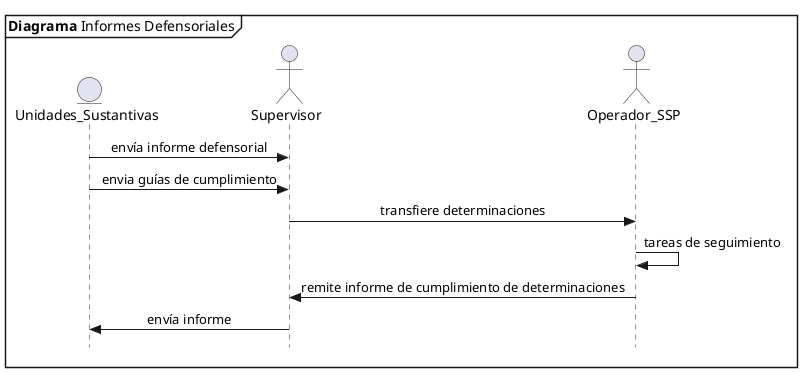 @startuml Diagrama_informes
skinparam Style strictuml
skinparam SequenceMessageAlignment center

mainframe **Diagrama** Informes Defensoriales

entity Unidades_Sustantivas as unid
actor Supervisor as sup
actor Operador_SSP as opssp

unid->sup:envía informe defensorial
unid->sup:envia guías de cumplimiento
sup->opssp:transfiere determinaciones
opssp->opssp:tareas de seguimiento
opssp->sup:remite informe de cumplimiento de determinaciones
sup->unid:envía informe







@enduml